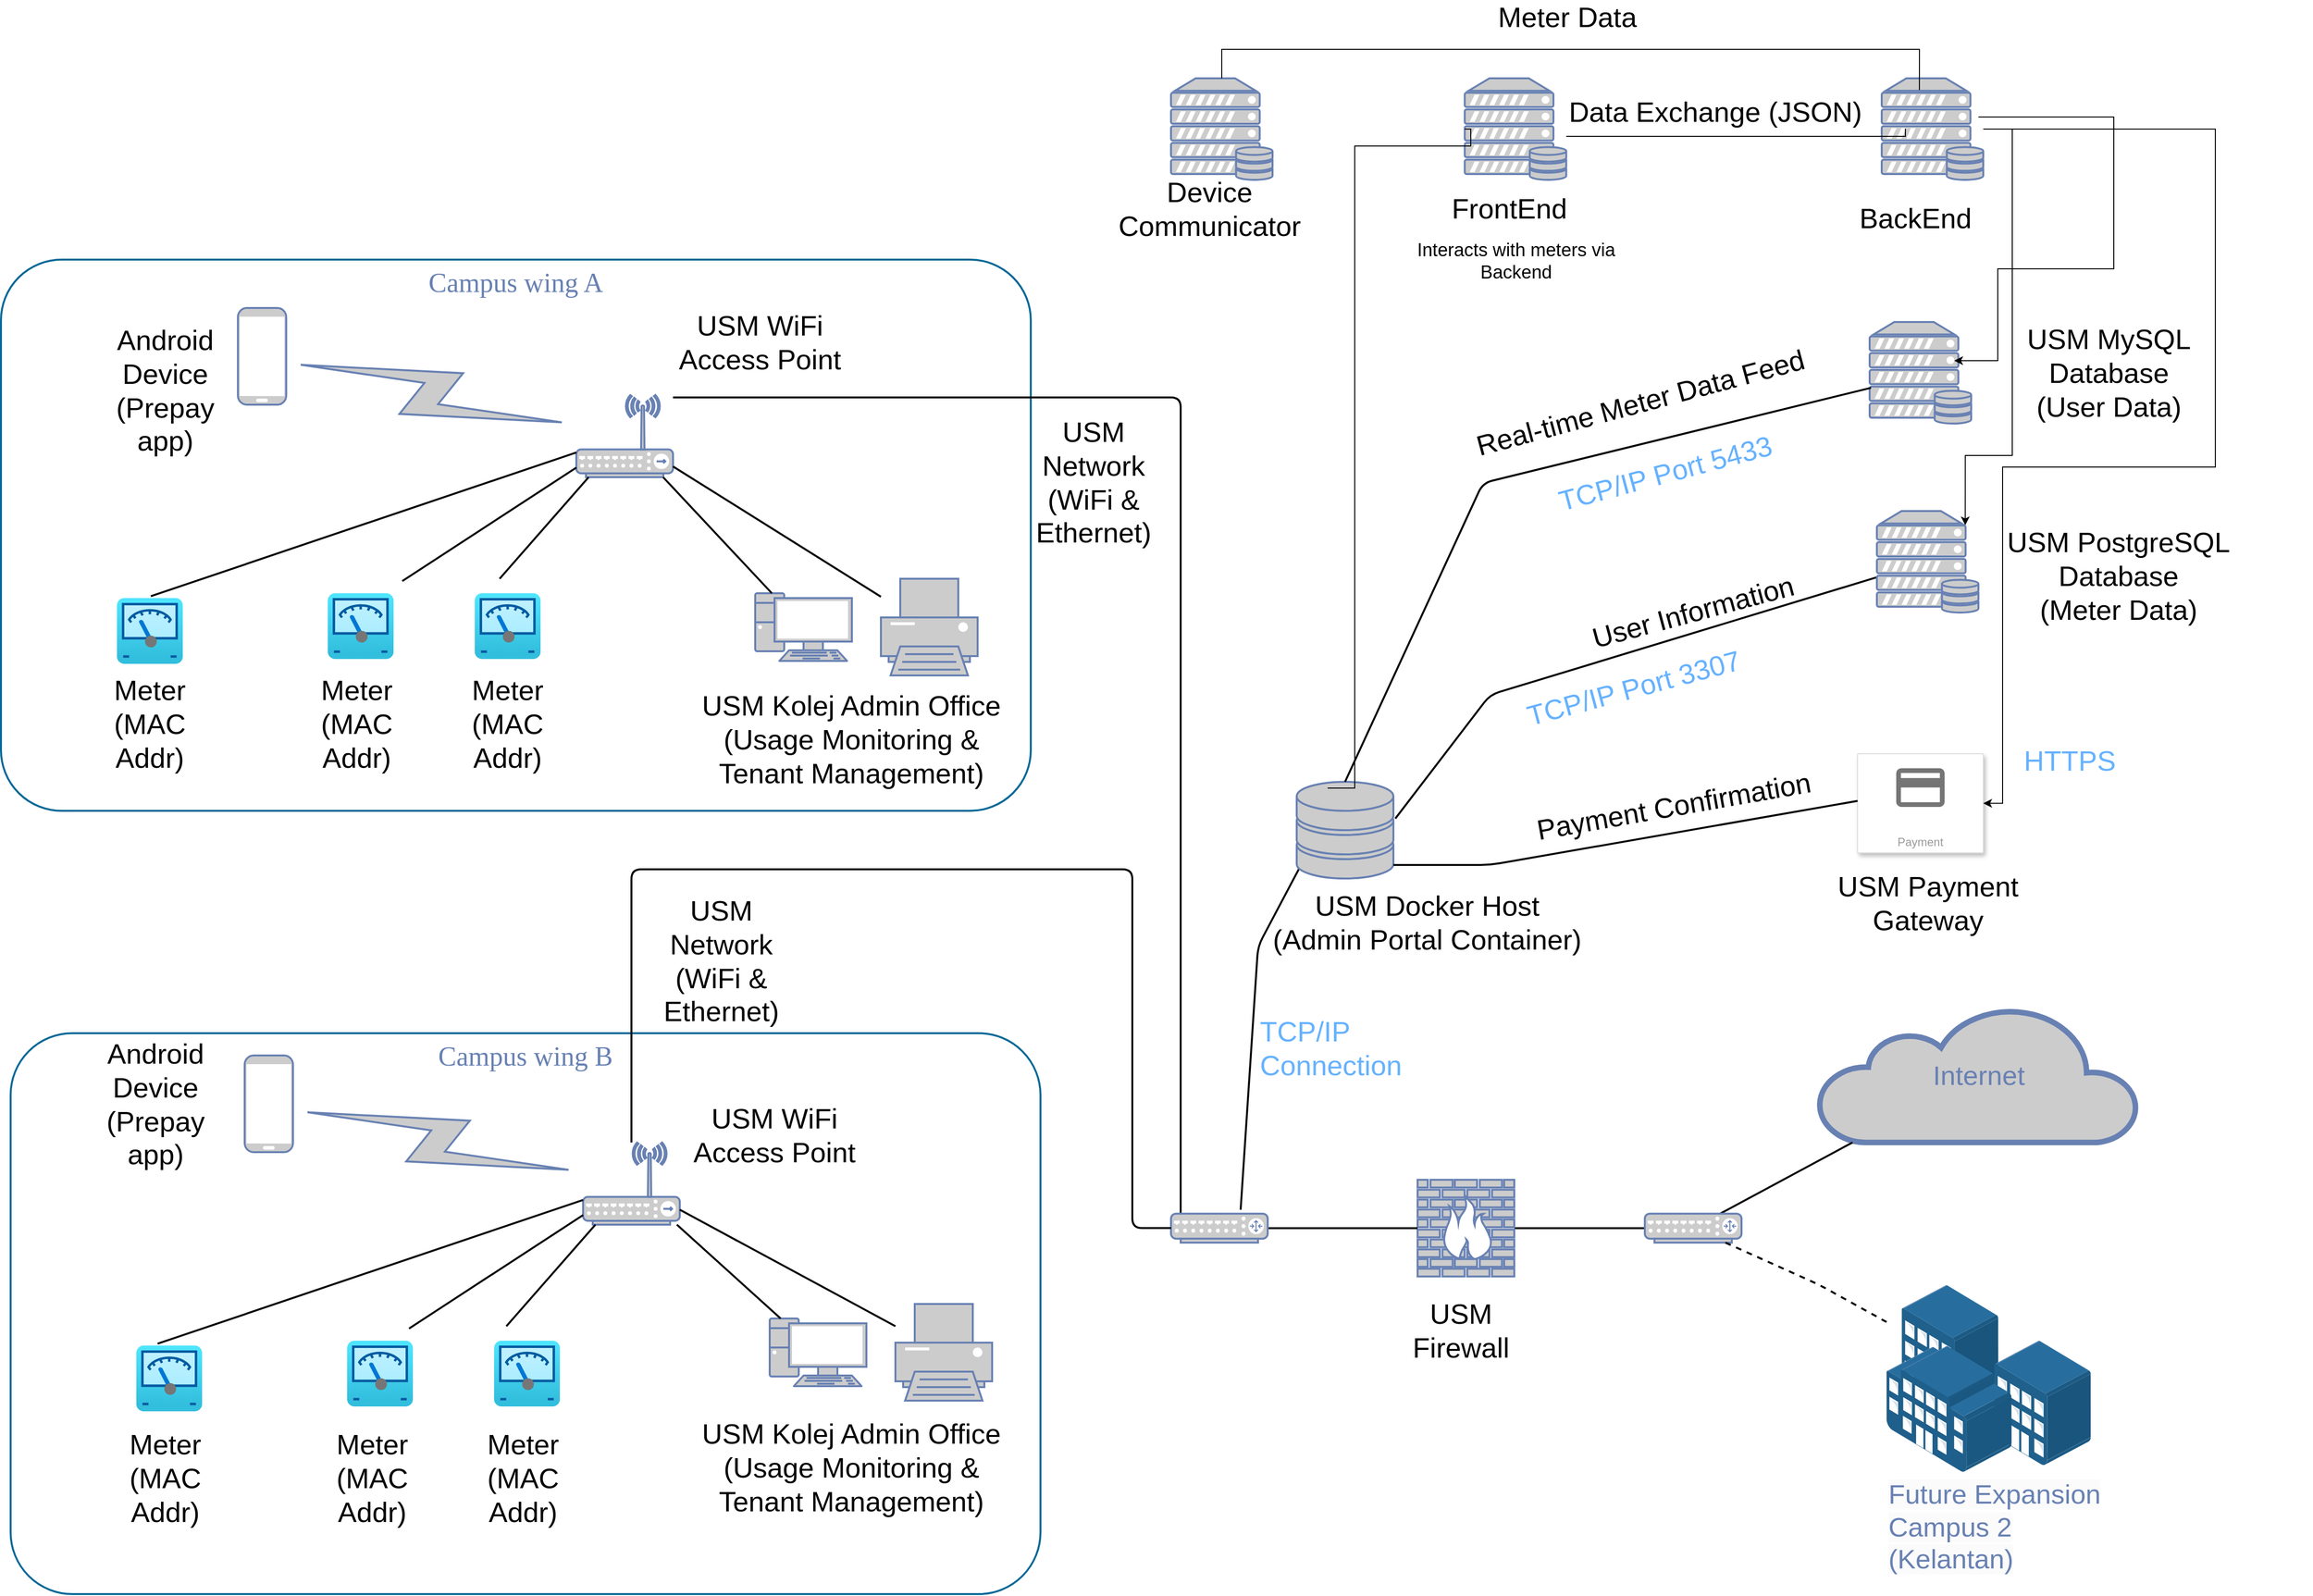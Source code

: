 <mxfile version="26.0.10">
  <diagram name="Page-1" id="bfe91b75-5d2c-26a0-9c1d-138518896778">
    <mxGraphModel dx="3385" dy="1965" grid="1" gridSize="10" guides="1" tooltips="1" connect="1" arrows="1" fold="1" page="1" pageScale="1" pageWidth="1654" pageHeight="1169" background="none" math="0" shadow="0">
      <root>
        <mxCell id="0" />
        <mxCell id="1" parent="0" />
        <mxCell id="7c3789c024ecab99-79" value="Campus wing B" style="rounded=1;whiteSpace=wrap;html=1;shadow=0;comic=0;strokeColor=#036897;strokeWidth=2;fillColor=none;fontFamily=Verdana;fontSize=28;fontColor=#6881B3;align=center;arcSize=11;verticalAlign=top;" parent="1" vertex="1">
          <mxGeometry x="90" y="1267.5" width="1065" height="580" as="geometry" />
        </mxCell>
        <mxCell id="7c3789c024ecab99-78" value="Campus wing A" style="rounded=1;whiteSpace=wrap;html=1;shadow=0;comic=0;strokeColor=#036897;strokeWidth=2;fillColor=none;fontFamily=Verdana;fontSize=28;fontColor=#6881B3;align=center;arcSize=11;verticalAlign=top;" parent="1" vertex="1">
          <mxGeometry x="80" y="467.5" width="1065" height="570" as="geometry" />
        </mxCell>
        <mxCell id="7c3789c024ecab99-55" style="edgeStyle=none;html=1;labelBackgroundColor=none;endArrow=none;endFill=0;strokeWidth=2;fontFamily=Verdana;fontSize=28;fontColor=#6881B3;" parent="1" source="7c3789c024ecab99-8" target="7c3789c024ecab99-54" edge="1">
          <mxGeometry relative="1" as="geometry">
            <mxPoint x="1660" y="1254.5" as="targetPoint" />
          </mxGeometry>
        </mxCell>
        <mxCell id="7c3789c024ecab99-8" value="" style="fontColor=#0066CC;verticalAlign=top;verticalLabelPosition=bottom;labelPosition=center;align=center;html=1;fillColor=#CCCCCC;strokeColor=#6881B3;gradientColor=none;gradientDirection=north;strokeWidth=2;shape=mxgraph.networks.firewall;rounded=0;shadow=0;comic=0;" parent="1" vertex="1">
          <mxGeometry x="1545" y="1419.08" width="100" height="100" as="geometry" />
        </mxCell>
        <mxCell id="7c3789c024ecab99-18" style="edgeStyle=orthogonalEdgeStyle;html=1;labelBackgroundColor=none;endArrow=none;endFill=0;strokeWidth=2;fontFamily=Verdana;fontSize=15;fontColor=#036897;" parent="1" source="7c3789c024ecab99-9" target="7c3789c024ecab99-10" edge="1">
          <mxGeometry relative="1" as="geometry">
            <mxPoint x="1110" y="727.5" as="targetPoint" />
            <Array as="points">
              <mxPoint x="1300" y="610" />
            </Array>
          </mxGeometry>
        </mxCell>
        <mxCell id="7c3789c024ecab99-52" style="edgeStyle=none;html=1;labelBackgroundColor=none;endArrow=none;endFill=0;strokeWidth=2;fontFamily=Verdana;fontSize=15;fontColor=#036897;" parent="1" source="7c3789c024ecab99-10" target="7c3789c024ecab99-8" edge="1">
          <mxGeometry relative="1" as="geometry">
            <mxPoint x="1550.0" y="1334.5" as="targetPoint" />
          </mxGeometry>
        </mxCell>
        <mxCell id="7c3789c024ecab99-10" value="" style="fontColor=#0066CC;verticalAlign=top;verticalLabelPosition=bottom;labelPosition=center;align=center;html=1;fillColor=#CCCCCC;strokeColor=#6881B3;gradientColor=none;gradientDirection=north;strokeWidth=2;shape=mxgraph.networks.router;rounded=0;shadow=0;comic=0;" parent="1" vertex="1">
          <mxGeometry x="1290" y="1454.08" width="100" height="30" as="geometry" />
        </mxCell>
        <mxCell id="7c3789c024ecab99-5" value="" style="fontColor=#0066CC;verticalAlign=top;verticalLabelPosition=bottom;labelPosition=center;align=center;html=1;fillColor=#CCCCCC;strokeColor=#6881B3;gradientColor=none;gradientDirection=north;strokeWidth=2;shape=mxgraph.networks.pc;rounded=0;shadow=0;comic=0;" parent="1" vertex="1">
          <mxGeometry x="860.0" y="812.5" width="100" height="70" as="geometry" />
        </mxCell>
        <mxCell id="7c3789c024ecab99-6" value="" style="fontColor=#0066CC;verticalAlign=top;verticalLabelPosition=bottom;labelPosition=center;align=center;html=1;fillColor=#CCCCCC;strokeColor=#6881B3;gradientColor=none;gradientDirection=north;strokeWidth=2;shape=mxgraph.networks.printer;rounded=0;shadow=0;comic=0;" parent="1" vertex="1">
          <mxGeometry x="990.0" y="797.5" width="100" height="100" as="geometry" />
        </mxCell>
        <mxCell id="7c3789c024ecab99-9" value="" style="fontColor=#0066CC;verticalAlign=top;verticalLabelPosition=bottom;labelPosition=center;align=center;html=1;fillColor=#CCCCCC;strokeColor=#6881B3;gradientColor=none;gradientDirection=north;strokeWidth=2;shape=mxgraph.networks.wireless_hub;rounded=0;shadow=0;comic=0;" parent="1" vertex="1">
          <mxGeometry x="675.0" y="607.5" width="100" height="85" as="geometry" />
        </mxCell>
        <mxCell id="7c3789c024ecab99-13" style="edgeStyle=none;html=1;labelBackgroundColor=none;endArrow=none;endFill=0;strokeWidth=2;fontFamily=Verdana;fontSize=15;fontColor=#036897;" parent="1" target="7c3789c024ecab99-9" edge="1">
          <mxGeometry relative="1" as="geometry">
            <mxPoint x="655.0" y="727.5" as="targetPoint" />
            <mxPoint x="235.0" y="815.602" as="sourcePoint" />
          </mxGeometry>
        </mxCell>
        <mxCell id="7c3789c024ecab99-14" style="edgeStyle=none;html=1;labelBackgroundColor=none;endArrow=none;endFill=0;strokeWidth=2;fontFamily=Verdana;fontSize=15;fontColor=#036897;" parent="1" target="7c3789c024ecab99-9" edge="1">
          <mxGeometry relative="1" as="geometry">
            <mxPoint x="495.0" y="799.911" as="sourcePoint" />
          </mxGeometry>
        </mxCell>
        <mxCell id="7c3789c024ecab99-15" style="edgeStyle=none;html=1;labelBackgroundColor=none;endArrow=none;endFill=0;strokeWidth=2;fontFamily=Verdana;fontSize=15;fontColor=#036897;" parent="1" target="7c3789c024ecab99-9" edge="1">
          <mxGeometry relative="1" as="geometry">
            <mxPoint x="595.685" y="797.5" as="sourcePoint" />
          </mxGeometry>
        </mxCell>
        <mxCell id="7c3789c024ecab99-16" style="edgeStyle=none;html=1;labelBackgroundColor=none;endArrow=none;endFill=0;strokeWidth=2;fontFamily=Verdana;fontSize=15;fontColor=#036897;" parent="1" source="7c3789c024ecab99-5" target="7c3789c024ecab99-9" edge="1">
          <mxGeometry relative="1" as="geometry" />
        </mxCell>
        <mxCell id="7c3789c024ecab99-17" style="edgeStyle=none;html=1;labelBackgroundColor=none;endArrow=none;endFill=0;strokeWidth=2;fontFamily=Verdana;fontSize=15;fontColor=#036897;" parent="1" source="7c3789c024ecab99-6" target="7c3789c024ecab99-9" edge="1">
          <mxGeometry relative="1" as="geometry" />
        </mxCell>
        <mxCell id="7c3789c024ecab99-11" value="" style="html=1;fillColor=#CCCCCC;strokeColor=#6881B3;gradientColor=none;gradientDirection=north;strokeWidth=2;shape=mxgraph.networks.comm_link_edge;html=1;labelBackgroundColor=none;endArrow=none;endFill=0;fontFamily=Verdana;fontSize=20;" parent="1" source="7c3789c024ecab99-9" target="7c3789c024ecab99-12" edge="1">
          <mxGeometry width="100" height="100" relative="1" as="geometry">
            <mxPoint x="905.0" y="707.5" as="sourcePoint" />
            <mxPoint x="608.0" y="620.5" as="targetPoint" />
          </mxGeometry>
        </mxCell>
        <mxCell id="7c3789c024ecab99-12" value="" style="fontColor=#0066CC;verticalAlign=top;verticalLabelPosition=bottom;labelPosition=center;align=center;html=1;fillColor=#CCCCCC;strokeColor=#6881B3;gradientColor=none;gradientDirection=north;strokeWidth=2;shape=mxgraph.networks.mobile;rounded=0;shadow=0;comic=0;" parent="1" vertex="1">
          <mxGeometry x="325.0" y="517.5" width="50" height="100" as="geometry" />
        </mxCell>
        <mxCell id="7c3789c024ecab99-27" value="" style="fontColor=#0066CC;verticalAlign=top;verticalLabelPosition=bottom;labelPosition=center;align=center;html=1;fillColor=#CCCCCC;strokeColor=#6881B3;gradientColor=none;gradientDirection=north;strokeWidth=2;shape=mxgraph.networks.pc;rounded=0;shadow=0;comic=0;" parent="1" vertex="1">
          <mxGeometry x="875.0" y="1562.5" width="100" height="70" as="geometry" />
        </mxCell>
        <mxCell id="7c3789c024ecab99-29" value="" style="fontColor=#0066CC;verticalAlign=top;verticalLabelPosition=bottom;labelPosition=center;align=center;html=1;fillColor=#CCCCCC;strokeColor=#6881B3;gradientColor=none;gradientDirection=north;strokeWidth=2;shape=mxgraph.networks.printer;rounded=0;shadow=0;comic=0;" parent="1" vertex="1">
          <mxGeometry x="1005.0" y="1547.5" width="100" height="100" as="geometry" />
        </mxCell>
        <mxCell id="7c3789c024ecab99-50" style="edgeStyle=orthogonalEdgeStyle;html=1;labelBackgroundColor=none;endArrow=none;endFill=0;strokeWidth=2;fontFamily=Verdana;fontSize=15;fontColor=#036897;" parent="1" source="7c3789c024ecab99-30" target="7c3789c024ecab99-10" edge="1">
          <mxGeometry relative="1" as="geometry">
            <mxPoint x="1080.0" y="827.5" as="targetPoint" />
            <mxPoint x="1200" y="1037.5" as="sourcePoint" />
            <Array as="points">
              <mxPoint x="732" y="1098" />
              <mxPoint x="1250" y="1098" />
              <mxPoint x="1250" y="1469" />
            </Array>
          </mxGeometry>
        </mxCell>
        <mxCell id="7c3789c024ecab99-30" value="" style="fontColor=#0066CC;verticalAlign=top;verticalLabelPosition=bottom;labelPosition=center;align=center;html=1;fillColor=#CCCCCC;strokeColor=#6881B3;gradientColor=none;gradientDirection=north;strokeWidth=2;shape=mxgraph.networks.wireless_hub;rounded=0;shadow=0;comic=0;" parent="1" vertex="1">
          <mxGeometry x="682.0" y="1380.5" width="100" height="85" as="geometry" />
        </mxCell>
        <mxCell id="7c3789c024ecab99-19" style="edgeStyle=none;html=1;labelBackgroundColor=none;endArrow=none;endFill=0;strokeWidth=2;fontFamily=Verdana;fontSize=15;fontColor=#036897;" parent="1" target="7c3789c024ecab99-30" edge="1">
          <mxGeometry relative="1" as="geometry">
            <mxPoint x="662.0" y="1500.5" as="targetPoint" />
            <mxPoint x="242.0" y="1588.602" as="sourcePoint" />
          </mxGeometry>
        </mxCell>
        <mxCell id="7c3789c024ecab99-22" style="edgeStyle=none;html=1;labelBackgroundColor=none;endArrow=none;endFill=0;strokeWidth=2;fontFamily=Verdana;fontSize=15;fontColor=#036897;" parent="1" target="7c3789c024ecab99-30" edge="1">
          <mxGeometry relative="1" as="geometry">
            <mxPoint x="502.0" y="1572.911" as="sourcePoint" />
          </mxGeometry>
        </mxCell>
        <mxCell id="7c3789c024ecab99-24" style="edgeStyle=none;html=1;labelBackgroundColor=none;endArrow=none;endFill=0;strokeWidth=2;fontFamily=Verdana;fontSize=15;fontColor=#036897;" parent="1" target="7c3789c024ecab99-30" edge="1">
          <mxGeometry relative="1" as="geometry">
            <mxPoint x="602.685" y="1570.5" as="sourcePoint" />
          </mxGeometry>
        </mxCell>
        <mxCell id="7c3789c024ecab99-26" style="edgeStyle=none;html=1;labelBackgroundColor=none;endArrow=none;endFill=0;strokeWidth=2;fontFamily=Verdana;fontSize=15;fontColor=#036897;" parent="1" source="7c3789c024ecab99-27" target="7c3789c024ecab99-30" edge="1">
          <mxGeometry relative="1" as="geometry" />
        </mxCell>
        <mxCell id="7c3789c024ecab99-28" style="edgeStyle=none;html=1;labelBackgroundColor=none;endArrow=none;endFill=0;strokeWidth=2;fontFamily=Verdana;fontSize=15;fontColor=#036897;" parent="1" source="7c3789c024ecab99-29" target="7c3789c024ecab99-30" edge="1">
          <mxGeometry relative="1" as="geometry" />
        </mxCell>
        <mxCell id="7c3789c024ecab99-31" value="" style="html=1;fillColor=#CCCCCC;strokeColor=#6881B3;gradientColor=none;gradientDirection=north;strokeWidth=2;shape=mxgraph.networks.comm_link_edge;html=1;labelBackgroundColor=none;endArrow=none;endFill=0;fontFamily=Verdana;fontSize=20;" parent="1" source="7c3789c024ecab99-30" target="7c3789c024ecab99-32" edge="1">
          <mxGeometry width="100" height="100" relative="1" as="geometry">
            <mxPoint x="912.0" y="1480.5" as="sourcePoint" />
            <mxPoint x="615.0" y="1393.5" as="targetPoint" />
          </mxGeometry>
        </mxCell>
        <mxCell id="7c3789c024ecab99-32" value="" style="fontColor=#0066CC;verticalAlign=top;verticalLabelPosition=bottom;labelPosition=center;align=center;html=1;fillColor=#CCCCCC;strokeColor=#6881B3;gradientColor=none;gradientDirection=north;strokeWidth=2;shape=mxgraph.networks.mobile;rounded=0;shadow=0;comic=0;" parent="1" vertex="1">
          <mxGeometry x="332.0" y="1290.5" width="50" height="100" as="geometry" />
        </mxCell>
        <mxCell id="7c3789c024ecab99-53" value="Internet" style="html=1;fillColor=#CCCCCC;strokeColor=#6881B3;gradientColor=none;gradientDirection=north;strokeWidth=2;shape=mxgraph.networks.cloud;fontColor=#6881B3;rounded=0;shadow=0;comic=0;align=center;fontSize=28;" parent="1" vertex="1">
          <mxGeometry x="1960" y="1240.5" width="330" height="140" as="geometry" />
        </mxCell>
        <mxCell id="7c3789c024ecab99-56" style="edgeStyle=none;html=1;labelBackgroundColor=none;endArrow=none;endFill=0;strokeWidth=2;fontFamily=Verdana;fontSize=28;fontColor=#6881B3;" parent="1" source="7c3789c024ecab99-54" target="7c3789c024ecab99-53" edge="1">
          <mxGeometry relative="1" as="geometry" />
        </mxCell>
        <mxCell id="7c3789c024ecab99-54" value="" style="fontColor=#0066CC;verticalAlign=top;verticalLabelPosition=bottom;labelPosition=center;align=center;html=1;fillColor=#CCCCCC;strokeColor=#6881B3;gradientColor=none;gradientDirection=north;strokeWidth=2;shape=mxgraph.networks.router;rounded=0;shadow=0;comic=0;" parent="1" vertex="1">
          <mxGeometry x="1780" y="1454.08" width="100" height="30" as="geometry" />
        </mxCell>
        <mxCell id="7c3789c024ecab99-60" style="edgeStyle=none;html=1;labelBackgroundColor=none;endArrow=none;endFill=0;strokeWidth=2;fontFamily=Verdana;fontSize=28;fontColor=#6881B3;entryX=0.72;entryY=-0.133;entryDx=0;entryDy=0;entryPerimeter=0;exitX=0.5;exitY=0;exitDx=0;exitDy=0;exitPerimeter=0;" parent="1" source="7c3789c024ecab99-57" target="7c3789c024ecab99-10" edge="1">
          <mxGeometry relative="1" as="geometry">
            <Array as="points">
              <mxPoint x="1380" y="1177.5" />
            </Array>
          </mxGeometry>
        </mxCell>
        <mxCell id="7c3789c024ecab99-57" value="" style="fontColor=#0066CC;verticalAlign=top;verticalLabelPosition=bottom;labelPosition=center;align=center;html=1;fillColor=#CCCCCC;strokeColor=#6881B3;gradientColor=none;gradientDirection=north;strokeWidth=2;shape=mxgraph.networks.storage;rounded=0;shadow=0;comic=0;" parent="1" vertex="1">
          <mxGeometry x="1420" y="1007.5" width="100" height="100" as="geometry" />
        </mxCell>
        <mxCell id="7c3789c024ecab99-59" style="edgeStyle=none;html=1;labelBackgroundColor=none;endArrow=none;endFill=0;strokeWidth=2;fontFamily=Verdana;fontSize=28;fontColor=#6881B3;entryX=1.02;entryY=0.38;entryDx=0;entryDy=0;entryPerimeter=0;" parent="1" source="7c3789c024ecab99-58" target="7c3789c024ecab99-57" edge="1">
          <mxGeometry relative="1" as="geometry">
            <mxPoint x="1660" y="1037.5" as="targetPoint" />
            <Array as="points">
              <mxPoint x="1620" y="917.5" />
            </Array>
          </mxGeometry>
        </mxCell>
        <mxCell id="7c3789c024ecab99-58" value="" style="fontColor=#0066CC;verticalAlign=top;verticalLabelPosition=bottom;labelPosition=center;align=center;html=1;fillColor=#CCCCCC;strokeColor=#6881B3;gradientColor=none;gradientDirection=north;strokeWidth=2;shape=mxgraph.networks.server_storage;rounded=0;shadow=0;comic=0;" parent="1" vertex="1">
          <mxGeometry x="2020" y="727.5" width="105" height="105" as="geometry" />
        </mxCell>
        <mxCell id="-hd8qDOLfZRJdEg8atGm-19" value="USM Network&lt;br&gt;(WiFi &amp;amp; Ethernet)" style="text;html=1;align=center;verticalAlign=middle;whiteSpace=wrap;rounded=0;strokeWidth=8;fontSize=29;" vertex="1" parent="1">
          <mxGeometry x="1160" y="692.5" width="100" height="10" as="geometry" />
        </mxCell>
        <mxCell id="-hd8qDOLfZRJdEg8atGm-22" value="USM Firewall&lt;div&gt;&lt;br&gt;&lt;/div&gt;" style="text;html=1;align=center;verticalAlign=middle;whiteSpace=wrap;rounded=0;strokeWidth=8;fontSize=29;" vertex="1" parent="1">
          <mxGeometry x="1560" y="1577.5" width="60" height="30" as="geometry" />
        </mxCell>
        <mxCell id="-hd8qDOLfZRJdEg8atGm-25" value="USM Network&lt;br&gt;(WiFi &amp;amp; Ethernet)" style="text;html=1;align=center;verticalAlign=middle;whiteSpace=wrap;rounded=0;strokeWidth=8;fontSize=29;" vertex="1" parent="1">
          <mxGeometry x="775" y="1177.5" width="100" height="30" as="geometry" />
        </mxCell>
        <mxCell id="-hd8qDOLfZRJdEg8atGm-26" value="USM WiFi Access Point" style="text;html=1;align=center;verticalAlign=middle;whiteSpace=wrap;rounded=0;strokeWidth=8;fontSize=29;" vertex="1" parent="1">
          <mxGeometry x="775" y="537.5" width="180" height="30" as="geometry" />
        </mxCell>
        <mxCell id="-hd8qDOLfZRJdEg8atGm-28" value="" style="image;aspect=fixed;html=1;points=[];align=center;fontSize=12;image=img/lib/azure2/other/Defender_Meter.svg;" vertex="1" parent="1">
          <mxGeometry x="200" y="817.5" width="68" height="68" as="geometry" />
        </mxCell>
        <mxCell id="-hd8qDOLfZRJdEg8atGm-29" value="" style="image;aspect=fixed;html=1;points=[];align=center;fontSize=12;image=img/lib/azure2/other/Defender_Meter.svg;" vertex="1" parent="1">
          <mxGeometry x="418" y="812.5" width="68" height="68" as="geometry" />
        </mxCell>
        <mxCell id="-hd8qDOLfZRJdEg8atGm-30" value="" style="image;aspect=fixed;html=1;points=[];align=center;fontSize=12;image=img/lib/azure2/other/Defender_Meter.svg;" vertex="1" parent="1">
          <mxGeometry x="570" y="812.5" width="68" height="68" as="geometry" />
        </mxCell>
        <mxCell id="-hd8qDOLfZRJdEg8atGm-31" value="" style="image;aspect=fixed;html=1;points=[];align=center;fontSize=12;image=img/lib/azure2/other/Defender_Meter.svg;" vertex="1" parent="1">
          <mxGeometry x="220" y="1590.5" width="68" height="68" as="geometry" />
        </mxCell>
        <mxCell id="-hd8qDOLfZRJdEg8atGm-32" value="" style="image;aspect=fixed;html=1;points=[];align=center;fontSize=12;image=img/lib/azure2/other/Defender_Meter.svg;" vertex="1" parent="1">
          <mxGeometry x="438" y="1585.5" width="68" height="68" as="geometry" />
        </mxCell>
        <mxCell id="-hd8qDOLfZRJdEg8atGm-33" value="" style="image;aspect=fixed;html=1;points=[];align=center;fontSize=12;image=img/lib/azure2/other/Defender_Meter.svg;" vertex="1" parent="1">
          <mxGeometry x="590" y="1585.5" width="68" height="68" as="geometry" />
        </mxCell>
        <mxCell id="-hd8qDOLfZRJdEg8atGm-34" value="Android Device&lt;br&gt;(Prepay app)" style="text;html=1;align=center;verticalAlign=middle;whiteSpace=wrap;rounded=0;strokeWidth=8;fontSize=29;" vertex="1" parent="1">
          <mxGeometry x="200" y="597.5" width="100" height="10" as="geometry" />
        </mxCell>
        <mxCell id="-hd8qDOLfZRJdEg8atGm-35" value="Android Device&lt;br&gt;(Prepay app)" style="text;html=1;align=center;verticalAlign=middle;whiteSpace=wrap;rounded=0;strokeWidth=8;fontSize=29;" vertex="1" parent="1">
          <mxGeometry x="190" y="1335.5" width="100" height="10" as="geometry" />
        </mxCell>
        <mxCell id="-hd8qDOLfZRJdEg8atGm-38" value="Meter&lt;br&gt;(MAC Addr)" style="text;html=1;align=center;verticalAlign=middle;whiteSpace=wrap;rounded=0;strokeWidth=8;fontSize=29;" vertex="1" parent="1">
          <mxGeometry x="204" y="897.5" width="60" height="100" as="geometry" />
        </mxCell>
        <mxCell id="-hd8qDOLfZRJdEg8atGm-40" value="Meter&lt;br&gt;(MAC Addr)" style="text;html=1;align=center;verticalAlign=middle;whiteSpace=wrap;rounded=0;strokeWidth=8;fontSize=29;" vertex="1" parent="1">
          <mxGeometry x="418" y="897.5" width="60" height="100" as="geometry" />
        </mxCell>
        <mxCell id="-hd8qDOLfZRJdEg8atGm-41" value="Meter&lt;br&gt;(MAC Addr)" style="text;html=1;align=center;verticalAlign=middle;whiteSpace=wrap;rounded=0;strokeWidth=8;fontSize=29;" vertex="1" parent="1">
          <mxGeometry x="574" y="897.5" width="60" height="100" as="geometry" />
        </mxCell>
        <mxCell id="-hd8qDOLfZRJdEg8atGm-42" value="Meter&lt;br&gt;(MAC Addr)" style="text;html=1;align=center;verticalAlign=middle;whiteSpace=wrap;rounded=0;strokeWidth=8;fontSize=29;" vertex="1" parent="1">
          <mxGeometry x="220" y="1677.5" width="60" height="100" as="geometry" />
        </mxCell>
        <mxCell id="-hd8qDOLfZRJdEg8atGm-43" value="Meter&lt;br&gt;(MAC Addr)" style="text;html=1;align=center;verticalAlign=middle;whiteSpace=wrap;rounded=0;strokeWidth=8;fontSize=29;" vertex="1" parent="1">
          <mxGeometry x="434" y="1677.5" width="60" height="100" as="geometry" />
        </mxCell>
        <mxCell id="-hd8qDOLfZRJdEg8atGm-44" value="Meter&lt;br&gt;(MAC Addr)" style="text;html=1;align=center;verticalAlign=middle;whiteSpace=wrap;rounded=0;strokeWidth=8;fontSize=29;" vertex="1" parent="1">
          <mxGeometry x="590" y="1677.5" width="60" height="100" as="geometry" />
        </mxCell>
        <mxCell id="-hd8qDOLfZRJdEg8atGm-45" value="USM Docker Host &lt;br&gt;(Admin Portal Container)" style="text;html=1;align=center;verticalAlign=middle;whiteSpace=wrap;rounded=0;strokeWidth=8;fontSize=29;" vertex="1" parent="1">
          <mxGeometry x="1340" y="1137.5" width="430" height="30" as="geometry" />
        </mxCell>
        <mxCell id="-hd8qDOLfZRJdEg8atGm-47" value="USM Kolej Admin Office&lt;br&gt;(Usage Monitoring &amp;amp; Tenant Management)" style="text;html=1;align=center;verticalAlign=middle;whiteSpace=wrap;rounded=0;strokeWidth=8;fontSize=29;" vertex="1" parent="1">
          <mxGeometry x="782" y="1701.5" width="355" height="30" as="geometry" />
        </mxCell>
        <mxCell id="-hd8qDOLfZRJdEg8atGm-49" value="USM WiFi Access Point" style="text;html=1;align=center;verticalAlign=middle;whiteSpace=wrap;rounded=0;strokeWidth=8;fontSize=29;" vertex="1" parent="1">
          <mxGeometry x="790" y="1357.5" width="180" height="30" as="geometry" />
        </mxCell>
        <mxCell id="-hd8qDOLfZRJdEg8atGm-52" value="USM PostgreSQL Database &lt;br&gt;(Meter Data)" style="text;html=1;align=center;verticalAlign=middle;whiteSpace=wrap;rounded=0;strokeWidth=8;fontSize=29;" vertex="1" parent="1">
          <mxGeometry x="2140" y="780" width="260" height="30" as="geometry" />
        </mxCell>
        <mxCell id="-hd8qDOLfZRJdEg8atGm-54" value="" style="image;points=[];aspect=fixed;html=1;align=center;shadow=0;dashed=0;image=img/lib/allied_telesis/buildings/Building_Cluster.svg;" vertex="1" parent="1">
          <mxGeometry x="2030" y="1527.79" width="211.2" height="193.42" as="geometry" />
        </mxCell>
        <mxCell id="-hd8qDOLfZRJdEg8atGm-55" value="&lt;span style=&quot;color: rgb(104, 129, 179); font-family: Helvetica; font-size: 28px; font-style: normal; font-variant-ligatures: normal; font-variant-caps: normal; font-weight: 400; letter-spacing: normal; orphans: 2; text-align: center; text-indent: 0px; text-transform: none; widows: 2; word-spacing: 0px; -webkit-text-stroke-width: 0px; white-space: nowrap; background-color: rgb(251, 251, 251); text-decoration-thickness: initial; text-decoration-style: initial; text-decoration-color: initial; float: none; display: inline !important;&quot;&gt;Future Expansion&lt;/span&gt;&lt;br style=&quot;forced-color-adjust: none; color: rgb(104, 129, 179); font-family: Helvetica; font-size: 28px; font-style: normal; font-variant-ligatures: normal; font-variant-caps: normal; font-weight: 400; letter-spacing: normal; orphans: 2; text-align: center; text-indent: 0px; text-transform: none; widows: 2; word-spacing: 0px; -webkit-text-stroke-width: 0px; white-space: nowrap; background-color: rgb(251, 251, 251); text-decoration-thickness: initial; text-decoration-style: initial; text-decoration-color: initial;&quot;&gt;&lt;span style=&quot;color: rgb(104, 129, 179); font-family: Helvetica; font-size: 28px; font-style: normal; font-variant-ligatures: normal; font-variant-caps: normal; font-weight: 400; letter-spacing: normal; orphans: 2; text-align: center; text-indent: 0px; text-transform: none; widows: 2; word-spacing: 0px; -webkit-text-stroke-width: 0px; white-space: nowrap; background-color: rgb(251, 251, 251); text-decoration-thickness: initial; text-decoration-style: initial; text-decoration-color: initial; float: none; display: inline !important;&quot;&gt;Campus 2&lt;/span&gt;&lt;br style=&quot;forced-color-adjust: none; color: rgb(104, 129, 179); font-family: Helvetica; font-size: 28px; font-style: normal; font-variant-ligatures: normal; font-variant-caps: normal; font-weight: 400; letter-spacing: normal; orphans: 2; text-align: center; text-indent: 0px; text-transform: none; widows: 2; word-spacing: 0px; -webkit-text-stroke-width: 0px; white-space: nowrap; background-color: rgb(251, 251, 251); text-decoration-thickness: initial; text-decoration-style: initial; text-decoration-color: initial;&quot;&gt;&lt;span style=&quot;color: rgb(104, 129, 179); font-family: Helvetica; font-size: 28px; font-style: normal; font-variant-ligatures: normal; font-variant-caps: normal; font-weight: 400; letter-spacing: normal; orphans: 2; text-align: center; text-indent: 0px; text-transform: none; widows: 2; word-spacing: 0px; -webkit-text-stroke-width: 0px; white-space: nowrap; background-color: rgb(251, 251, 251); text-decoration-thickness: initial; text-decoration-style: initial; text-decoration-color: initial; float: none; display: inline !important;&quot;&gt;(Kelantan)&lt;/span&gt;" style="text;whiteSpace=wrap;html=1;" vertex="1" parent="1">
          <mxGeometry x="2030" y="1721.21" width="250" height="120" as="geometry" />
        </mxCell>
        <mxCell id="-hd8qDOLfZRJdEg8atGm-57" value="" style="fontColor=#0066CC;verticalAlign=top;verticalLabelPosition=bottom;labelPosition=center;align=center;html=1;fillColor=#CCCCCC;strokeColor=#6881B3;gradientColor=none;gradientDirection=north;strokeWidth=2;shape=mxgraph.networks.server_storage;rounded=0;shadow=0;comic=0;" vertex="1" parent="1">
          <mxGeometry x="2012.5" y="532" width="105" height="105" as="geometry" />
        </mxCell>
        <mxCell id="-hd8qDOLfZRJdEg8atGm-59" value="USM MySQL Database &lt;br&gt;(User Data)" style="text;html=1;align=center;verticalAlign=middle;whiteSpace=wrap;rounded=0;strokeWidth=8;fontSize=29;" vertex="1" parent="1">
          <mxGeometry x="2130" y="570" width="260" height="30" as="geometry" />
        </mxCell>
        <mxCell id="-hd8qDOLfZRJdEg8atGm-62" value="Real-time Meter Data Feed&lt;div&gt;&lt;br&gt;&lt;/div&gt;" style="text;html=1;align=center;verticalAlign=middle;whiteSpace=wrap;rounded=0;strokeWidth=8;fontSize=29;rotation=-15;" vertex="1" parent="1">
          <mxGeometry x="1570" y="627" width="420" height="10" as="geometry" />
        </mxCell>
        <mxCell id="-hd8qDOLfZRJdEg8atGm-63" value="&lt;div&gt;User Information&lt;/div&gt;" style="text;html=1;align=center;verticalAlign=middle;whiteSpace=wrap;rounded=0;strokeWidth=8;fontSize=29;rotation=-15;" vertex="1" parent="1">
          <mxGeometry x="1620" y="826.5" width="420" height="10" as="geometry" />
        </mxCell>
        <mxCell id="-hd8qDOLfZRJdEg8atGm-66" style="edgeStyle=none;html=1;labelBackgroundColor=none;endArrow=none;endFill=0;strokeWidth=2;fontFamily=Verdana;fontSize=28;fontColor=#6881B3;dashed=1;" edge="1" parent="1" source="7c3789c024ecab99-54" target="-hd8qDOLfZRJdEg8atGm-54">
          <mxGeometry relative="1" as="geometry">
            <mxPoint x="1844" y="1454.5" as="sourcePoint" />
            <mxPoint x="2027" y="1264.5" as="targetPoint" />
            <Array as="points">
              <mxPoint x="1960" y="1527.5" />
            </Array>
          </mxGeometry>
        </mxCell>
        <mxCell id="-hd8qDOLfZRJdEg8atGm-67" value="USM Kolej Admin Office&lt;br&gt;(Usage Monitoring &amp;amp; Tenant Management)" style="text;html=1;align=center;verticalAlign=middle;whiteSpace=wrap;rounded=0;strokeWidth=8;fontSize=29;" vertex="1" parent="1">
          <mxGeometry x="782" y="948.5" width="355" height="30" as="geometry" />
        </mxCell>
        <mxCell id="-hd8qDOLfZRJdEg8atGm-69" value="Payment" style="strokeColor=#dddddd;shadow=1;strokeWidth=1;rounded=1;absoluteArcSize=1;arcSize=2;labelPosition=center;verticalLabelPosition=middle;align=center;verticalAlign=bottom;spacingLeft=0;fontColor=#999999;fontSize=12;whiteSpace=wrap;spacingBottom=2;html=1;" vertex="1" parent="1">
          <mxGeometry x="2000" y="978.5" width="130" height="102.5" as="geometry" />
        </mxCell>
        <mxCell id="-hd8qDOLfZRJdEg8atGm-70" value="" style="sketch=0;dashed=0;connectable=0;html=1;fillColor=#757575;strokeColor=none;shape=mxgraph.gcp2.payment;part=1;" vertex="1" parent="-hd8qDOLfZRJdEg8atGm-69">
          <mxGeometry x="0.5" width="50" height="40" relative="1" as="geometry">
            <mxPoint x="-25" y="15" as="offset" />
          </mxGeometry>
        </mxCell>
        <mxCell id="-hd8qDOLfZRJdEg8atGm-72" value="USM Payment Gateway" style="text;html=1;align=center;verticalAlign=middle;whiteSpace=wrap;rounded=0;strokeWidth=8;fontSize=29;" vertex="1" parent="1">
          <mxGeometry x="1942.5" y="1117.5" width="260" height="30" as="geometry" />
        </mxCell>
        <mxCell id="-hd8qDOLfZRJdEg8atGm-73" style="edgeStyle=none;html=1;labelBackgroundColor=none;endArrow=none;endFill=0;strokeWidth=2;fontFamily=Verdana;fontSize=28;fontColor=#6881B3;entryX=1;entryY=0.86;entryDx=0;entryDy=0;entryPerimeter=0;" edge="1" parent="1" target="7c3789c024ecab99-57">
          <mxGeometry relative="1" as="geometry">
            <mxPoint x="1502" y="1277.27" as="targetPoint" />
            <mxPoint x="2000" y="1027.27" as="sourcePoint" />
            <Array as="points">
              <mxPoint x="1620" y="1093.5" />
            </Array>
          </mxGeometry>
        </mxCell>
        <mxCell id="-hd8qDOLfZRJdEg8atGm-74" value="&lt;div&gt;Payment Confirmation&lt;/div&gt;" style="text;html=1;align=center;verticalAlign=middle;whiteSpace=wrap;rounded=0;strokeWidth=8;fontSize=29;rotation=-10;" vertex="1" parent="1">
          <mxGeometry x="1600" y="1027.5" width="420" height="10" as="geometry" />
        </mxCell>
        <mxCell id="-hd8qDOLfZRJdEg8atGm-75" value="TCP/IP &lt;br&gt;Connection" style="text;html=1;align=left;verticalAlign=middle;whiteSpace=wrap;rounded=0;strokeWidth=8;fontSize=29;fontColor=#66B2FF;" vertex="1" parent="1">
          <mxGeometry x="1380" y="1267.5" width="430" height="30" as="geometry" />
        </mxCell>
        <mxCell id="-hd8qDOLfZRJdEg8atGm-78" value="TCP/IP Port 3307" style="text;html=1;align=left;verticalAlign=middle;whiteSpace=wrap;rounded=0;strokeWidth=8;fontSize=29;fontColor=light-dark(#66B2FF,#EDEDED);rotation=-15;" vertex="1" parent="1">
          <mxGeometry x="1650" y="859.5" width="430" height="50" as="geometry" />
        </mxCell>
        <mxCell id="-hd8qDOLfZRJdEg8atGm-79" value="" style="fontColor=#0066CC;verticalAlign=top;verticalLabelPosition=bottom;labelPosition=center;align=center;html=1;fillColor=#CCCCCC;strokeColor=#6881B3;gradientColor=none;gradientDirection=north;strokeWidth=2;shape=mxgraph.networks.server_storage;rounded=0;shadow=0;comic=0;" vertex="1" parent="1">
          <mxGeometry x="1593.75" y="280" width="105" height="105" as="geometry" />
        </mxCell>
        <mxCell id="-hd8qDOLfZRJdEg8atGm-99" style="edgeStyle=orthogonalEdgeStyle;rounded=0;orthogonalLoop=1;jettySize=auto;html=1;entryX=0.87;entryY=0.14;entryDx=0;entryDy=0;entryPerimeter=0;" edge="1" parent="1" source="-hd8qDOLfZRJdEg8atGm-80" target="7c3789c024ecab99-58">
          <mxGeometry relative="1" as="geometry">
            <mxPoint x="2150" y="710" as="targetPoint" />
            <Array as="points">
              <mxPoint x="2160" y="333" />
              <mxPoint x="2160" y="670" />
              <mxPoint x="2111" y="670" />
            </Array>
          </mxGeometry>
        </mxCell>
        <mxCell id="-hd8qDOLfZRJdEg8atGm-105" style="edgeStyle=orthogonalEdgeStyle;rounded=0;orthogonalLoop=1;jettySize=auto;html=1;entryX=1;entryY=0.5;entryDx=0;entryDy=0;" edge="1" parent="1" source="-hd8qDOLfZRJdEg8atGm-80" target="-hd8qDOLfZRJdEg8atGm-69">
          <mxGeometry relative="1" as="geometry">
            <mxPoint x="2200" y="1050" as="targetPoint" />
            <Array as="points">
              <mxPoint x="2370" y="333" />
              <mxPoint x="2370" y="682" />
              <mxPoint x="2150" y="682" />
              <mxPoint x="2150" y="1030" />
            </Array>
          </mxGeometry>
        </mxCell>
        <mxCell id="-hd8qDOLfZRJdEg8atGm-80" value="" style="fontColor=#0066CC;verticalAlign=top;verticalLabelPosition=bottom;labelPosition=center;align=center;html=1;fillColor=#CCCCCC;strokeColor=#6881B3;gradientColor=none;gradientDirection=north;strokeWidth=2;shape=mxgraph.networks.server_storage;rounded=0;shadow=0;comic=0;" vertex="1" parent="1">
          <mxGeometry x="2025" y="280" width="105" height="105" as="geometry" />
        </mxCell>
        <mxCell id="-hd8qDOLfZRJdEg8atGm-77" value="TCP/IP Port 5433" style="text;html=1;align=left;verticalAlign=middle;whiteSpace=wrap;rounded=0;strokeWidth=8;fontSize=29;fontColor=light-dark(#66B2FF,#EDEDED);rotation=-15;" vertex="1" parent="1">
          <mxGeometry x="1682.5" y="637" width="430" height="52.5" as="geometry" />
        </mxCell>
        <mxCell id="-hd8qDOLfZRJdEg8atGm-82" style="edgeStyle=none;html=1;labelBackgroundColor=none;endArrow=none;endFill=0;strokeWidth=2;fontFamily=Verdana;fontSize=28;fontColor=#6881B3;exitX=0.014;exitY=0.648;exitDx=0;exitDy=0;exitPerimeter=0;entryX=0.5;entryY=0;entryDx=0;entryDy=0;entryPerimeter=0;" edge="1" parent="1" source="-hd8qDOLfZRJdEg8atGm-57" target="7c3789c024ecab99-57">
          <mxGeometry relative="1" as="geometry">
            <mxPoint x="1480" y="870" as="targetPoint" />
            <mxPoint x="2012.5" y="577" as="sourcePoint" />
            <Array as="points">
              <mxPoint x="1612.5" y="698.5" />
            </Array>
          </mxGeometry>
        </mxCell>
        <mxCell id="-hd8qDOLfZRJdEg8atGm-83" value="BackEnd" style="text;html=1;align=center;verticalAlign=middle;whiteSpace=wrap;rounded=0;strokeWidth=8;fontSize=29;" vertex="1" parent="1">
          <mxGeometry x="1930" y="410" width="260" height="30" as="geometry" />
        </mxCell>
        <mxCell id="-hd8qDOLfZRJdEg8atGm-84" value="FrontEnd" style="text;html=1;align=center;verticalAlign=middle;whiteSpace=wrap;rounded=0;strokeWidth=8;fontSize=29;" vertex="1" parent="1">
          <mxGeometry x="1510" y="400" width="260" height="30" as="geometry" />
        </mxCell>
        <mxCell id="-hd8qDOLfZRJdEg8atGm-89" style="edgeStyle=orthogonalEdgeStyle;rounded=0;orthogonalLoop=1;jettySize=auto;html=1;entryX=0.32;entryY=0.065;entryDx=0;entryDy=0;entryPerimeter=0;endArrow=none;startFill=0;exitX=0;exitY=0.5;exitDx=0;exitDy=0;exitPerimeter=0;" edge="1" parent="1" source="-hd8qDOLfZRJdEg8atGm-79" target="7c3789c024ecab99-57">
          <mxGeometry relative="1" as="geometry">
            <mxPoint x="1570" y="340" as="sourcePoint" />
            <mxPoint x="1322" y="1454.08" as="targetPoint" />
            <Array as="points">
              <mxPoint x="1600" y="333" />
              <mxPoint x="1600" y="350" />
              <mxPoint x="1480" y="350" />
              <mxPoint x="1480" y="1014" />
            </Array>
          </mxGeometry>
        </mxCell>
        <mxCell id="-hd8qDOLfZRJdEg8atGm-91" style="edgeStyle=orthogonalEdgeStyle;rounded=0;orthogonalLoop=1;jettySize=auto;html=1;entryX=0.233;entryY=0.495;entryDx=0;entryDy=0;entryPerimeter=0;endArrow=none;startFill=0;" edge="1" parent="1" source="-hd8qDOLfZRJdEg8atGm-79" target="-hd8qDOLfZRJdEg8atGm-80">
          <mxGeometry relative="1" as="geometry">
            <Array as="points">
              <mxPoint x="2050" y="340" />
            </Array>
          </mxGeometry>
        </mxCell>
        <mxCell id="-hd8qDOLfZRJdEg8atGm-93" value="Data Exchange (JSON)" style="text;html=1;align=center;verticalAlign=middle;whiteSpace=wrap;rounded=0;strokeWidth=8;fontSize=29;" vertex="1" parent="1">
          <mxGeometry x="1692.5" y="300" width="320" height="30" as="geometry" />
        </mxCell>
        <mxCell id="-hd8qDOLfZRJdEg8atGm-98" style="edgeStyle=orthogonalEdgeStyle;rounded=0;orthogonalLoop=1;jettySize=auto;html=1;entryX=0.88;entryY=0.5;entryDx=0;entryDy=0;entryPerimeter=0;" edge="1" parent="1">
          <mxGeometry relative="1" as="geometry">
            <mxPoint x="2100" y="572" as="targetPoint" />
            <mxPoint x="2125" y="320" as="sourcePoint" />
            <Array as="points">
              <mxPoint x="2265" y="320" />
              <mxPoint x="2265" y="477" />
              <mxPoint x="2145" y="477" />
              <mxPoint x="2145" y="572" />
            </Array>
          </mxGeometry>
        </mxCell>
        <mxCell id="-hd8qDOLfZRJdEg8atGm-100" value="Interacts with meters via Backend" style="text;whiteSpace=wrap;html=1;fontSize=19;align=center;" vertex="1" parent="1">
          <mxGeometry x="1522.5" y="440" width="247.5" height="40" as="geometry" />
        </mxCell>
        <mxCell id="-hd8qDOLfZRJdEg8atGm-101" value="" style="fontColor=#0066CC;verticalAlign=top;verticalLabelPosition=bottom;labelPosition=center;align=center;html=1;fillColor=#CCCCCC;strokeColor=#6881B3;gradientColor=none;gradientDirection=north;strokeWidth=2;shape=mxgraph.networks.server_storage;rounded=0;shadow=0;comic=0;" vertex="1" parent="1">
          <mxGeometry x="1290" y="280" width="105" height="105" as="geometry" />
        </mxCell>
        <mxCell id="-hd8qDOLfZRJdEg8atGm-102" value="Device Communicator" style="text;html=1;align=center;verticalAlign=middle;whiteSpace=wrap;rounded=0;strokeWidth=8;fontSize=29;" vertex="1" parent="1">
          <mxGeometry x="1200" y="400" width="260" height="30" as="geometry" />
        </mxCell>
        <mxCell id="-hd8qDOLfZRJdEg8atGm-103" style="edgeStyle=orthogonalEdgeStyle;rounded=0;orthogonalLoop=1;jettySize=auto;html=1;entryX=0.371;entryY=0.114;entryDx=0;entryDy=0;entryPerimeter=0;endArrow=none;startFill=0;" edge="1" parent="1" source="-hd8qDOLfZRJdEg8atGm-101" target="-hd8qDOLfZRJdEg8atGm-80">
          <mxGeometry relative="1" as="geometry">
            <Array as="points">
              <mxPoint x="1343" y="250" />
              <mxPoint x="2064" y="250" />
            </Array>
          </mxGeometry>
        </mxCell>
        <mxCell id="-hd8qDOLfZRJdEg8atGm-104" value="Meter Data&lt;div&gt;&lt;br&gt;&lt;/div&gt;" style="text;html=1;align=center;verticalAlign=middle;whiteSpace=wrap;rounded=0;strokeWidth=8;fontSize=29;rotation=0;" vertex="1" parent="1">
          <mxGeometry x="1490" y="229" width="420" height="10" as="geometry" />
        </mxCell>
        <mxCell id="-hd8qDOLfZRJdEg8atGm-106" value="&lt;div&gt;&lt;br&gt;&lt;/div&gt;" style="text;html=1;align=center;verticalAlign=middle;whiteSpace=wrap;rounded=0;strokeWidth=8;fontSize=29;rotation=0;" vertex="1" parent="1">
          <mxGeometry x="2050" y="229" width="420" height="10" as="geometry" />
        </mxCell>
        <mxCell id="-hd8qDOLfZRJdEg8atGm-108" value="HTTPS" style="text;html=1;align=left;verticalAlign=middle;whiteSpace=wrap;rounded=0;strokeWidth=8;fontSize=29;fontColor=light-dark(#66B2FF,#EDEDED);rotation=0;" vertex="1" parent="1">
          <mxGeometry x="2170" y="960" width="120" height="52.5" as="geometry" />
        </mxCell>
      </root>
    </mxGraphModel>
  </diagram>
</mxfile>
